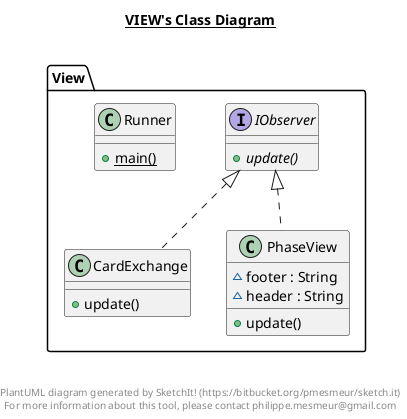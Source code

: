 @startuml

title __VIEW's Class Diagram__\n

  namespace View {
    class View.CardExchange {
        + update()
    }
  }
  

  namespace View {
    interface View.IObserver {
        {abstract} + update()
    }
  }
  

  namespace View {
    class View.PhaseView {
        ~ footer : String
        ~ header : String
        + update()
    }
  }
  

  namespace View {
    class View.Runner {
        {static} + main()
    }
  }
  

  View.CardExchange .up.|> View.IObserver
  View.PhaseView .up.|> View.IObserver


right footer


PlantUML diagram generated by SketchIt! (https://bitbucket.org/pmesmeur/sketch.it)
For more information about this tool, please contact philippe.mesmeur@gmail.com
endfooter

@enduml
